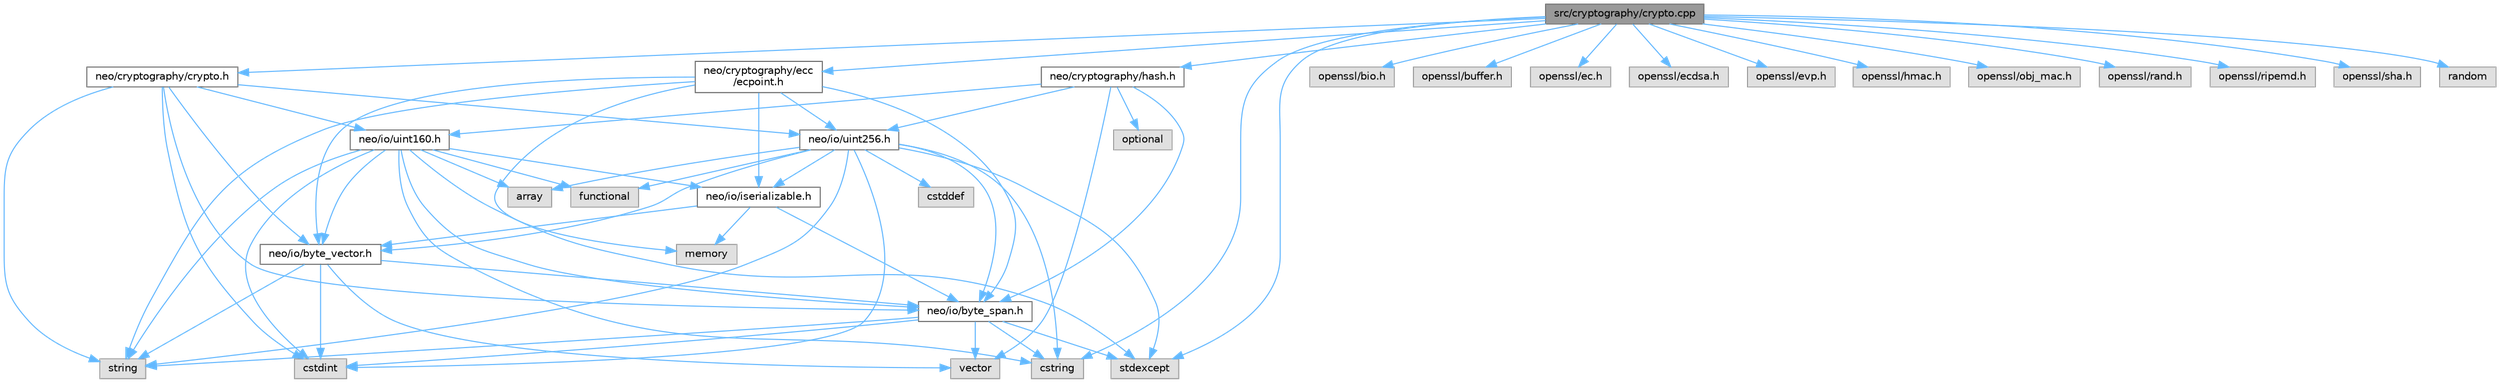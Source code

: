 digraph "src/cryptography/crypto.cpp"
{
 // LATEX_PDF_SIZE
  bgcolor="transparent";
  edge [fontname=Helvetica,fontsize=10,labelfontname=Helvetica,labelfontsize=10];
  node [fontname=Helvetica,fontsize=10,shape=box,height=0.2,width=0.4];
  Node1 [id="Node000001",label="src/cryptography/crypto.cpp",height=0.2,width=0.4,color="gray40", fillcolor="grey60", style="filled", fontcolor="black",tooltip=" "];
  Node1 -> Node2 [id="edge65_Node000001_Node000002",color="steelblue1",style="solid",tooltip=" "];
  Node2 [id="Node000002",label="neo/cryptography/crypto.h",height=0.2,width=0.4,color="grey40", fillcolor="white", style="filled",URL="$crypto_8h.html",tooltip=" "];
  Node2 -> Node3 [id="edge66_Node000002_Node000003",color="steelblue1",style="solid",tooltip=" "];
  Node3 [id="Node000003",label="neo/io/byte_span.h",height=0.2,width=0.4,color="grey40", fillcolor="white", style="filled",URL="$io_2byte__span_8h.html",tooltip=" "];
  Node3 -> Node4 [id="edge67_Node000003_Node000004",color="steelblue1",style="solid",tooltip=" "];
  Node4 [id="Node000004",label="cstdint",height=0.2,width=0.4,color="grey60", fillcolor="#E0E0E0", style="filled",tooltip=" "];
  Node3 -> Node5 [id="edge68_Node000003_Node000005",color="steelblue1",style="solid",tooltip=" "];
  Node5 [id="Node000005",label="cstring",height=0.2,width=0.4,color="grey60", fillcolor="#E0E0E0", style="filled",tooltip=" "];
  Node3 -> Node6 [id="edge69_Node000003_Node000006",color="steelblue1",style="solid",tooltip=" "];
  Node6 [id="Node000006",label="stdexcept",height=0.2,width=0.4,color="grey60", fillcolor="#E0E0E0", style="filled",tooltip=" "];
  Node3 -> Node7 [id="edge70_Node000003_Node000007",color="steelblue1",style="solid",tooltip=" "];
  Node7 [id="Node000007",label="string",height=0.2,width=0.4,color="grey60", fillcolor="#E0E0E0", style="filled",tooltip=" "];
  Node3 -> Node8 [id="edge71_Node000003_Node000008",color="steelblue1",style="solid",tooltip=" "];
  Node8 [id="Node000008",label="vector",height=0.2,width=0.4,color="grey60", fillcolor="#E0E0E0", style="filled",tooltip=" "];
  Node2 -> Node9 [id="edge72_Node000002_Node000009",color="steelblue1",style="solid",tooltip=" "];
  Node9 [id="Node000009",label="neo/io/byte_vector.h",height=0.2,width=0.4,color="grey40", fillcolor="white", style="filled",URL="$io_2byte__vector_8h.html",tooltip=" "];
  Node9 -> Node3 [id="edge73_Node000009_Node000003",color="steelblue1",style="solid",tooltip=" "];
  Node9 -> Node4 [id="edge74_Node000009_Node000004",color="steelblue1",style="solid",tooltip=" "];
  Node9 -> Node7 [id="edge75_Node000009_Node000007",color="steelblue1",style="solid",tooltip=" "];
  Node9 -> Node8 [id="edge76_Node000009_Node000008",color="steelblue1",style="solid",tooltip=" "];
  Node2 -> Node10 [id="edge77_Node000002_Node000010",color="steelblue1",style="solid",tooltip=" "];
  Node10 [id="Node000010",label="neo/io/uint160.h",height=0.2,width=0.4,color="grey40", fillcolor="white", style="filled",URL="$uint160_8h.html",tooltip=" "];
  Node10 -> Node3 [id="edge78_Node000010_Node000003",color="steelblue1",style="solid",tooltip=" "];
  Node10 -> Node9 [id="edge79_Node000010_Node000009",color="steelblue1",style="solid",tooltip=" "];
  Node10 -> Node11 [id="edge80_Node000010_Node000011",color="steelblue1",style="solid",tooltip=" "];
  Node11 [id="Node000011",label="neo/io/iserializable.h",height=0.2,width=0.4,color="grey40", fillcolor="white", style="filled",URL="$iserializable_8h.html",tooltip=" "];
  Node11 -> Node3 [id="edge81_Node000011_Node000003",color="steelblue1",style="solid",tooltip=" "];
  Node11 -> Node9 [id="edge82_Node000011_Node000009",color="steelblue1",style="solid",tooltip=" "];
  Node11 -> Node12 [id="edge83_Node000011_Node000012",color="steelblue1",style="solid",tooltip=" "];
  Node12 [id="Node000012",label="memory",height=0.2,width=0.4,color="grey60", fillcolor="#E0E0E0", style="filled",tooltip=" "];
  Node10 -> Node13 [id="edge84_Node000010_Node000013",color="steelblue1",style="solid",tooltip=" "];
  Node13 [id="Node000013",label="array",height=0.2,width=0.4,color="grey60", fillcolor="#E0E0E0", style="filled",tooltip=" "];
  Node10 -> Node4 [id="edge85_Node000010_Node000004",color="steelblue1",style="solid",tooltip=" "];
  Node10 -> Node5 [id="edge86_Node000010_Node000005",color="steelblue1",style="solid",tooltip=" "];
  Node10 -> Node14 [id="edge87_Node000010_Node000014",color="steelblue1",style="solid",tooltip=" "];
  Node14 [id="Node000014",label="functional",height=0.2,width=0.4,color="grey60", fillcolor="#E0E0E0", style="filled",tooltip=" "];
  Node10 -> Node6 [id="edge88_Node000010_Node000006",color="steelblue1",style="solid",tooltip=" "];
  Node10 -> Node7 [id="edge89_Node000010_Node000007",color="steelblue1",style="solid",tooltip=" "];
  Node2 -> Node15 [id="edge90_Node000002_Node000015",color="steelblue1",style="solid",tooltip=" "];
  Node15 [id="Node000015",label="neo/io/uint256.h",height=0.2,width=0.4,color="grey40", fillcolor="white", style="filled",URL="$uint256_8h.html",tooltip=" "];
  Node15 -> Node3 [id="edge91_Node000015_Node000003",color="steelblue1",style="solid",tooltip=" "];
  Node15 -> Node9 [id="edge92_Node000015_Node000009",color="steelblue1",style="solid",tooltip=" "];
  Node15 -> Node11 [id="edge93_Node000015_Node000011",color="steelblue1",style="solid",tooltip=" "];
  Node15 -> Node13 [id="edge94_Node000015_Node000013",color="steelblue1",style="solid",tooltip=" "];
  Node15 -> Node16 [id="edge95_Node000015_Node000016",color="steelblue1",style="solid",tooltip=" "];
  Node16 [id="Node000016",label="cstddef",height=0.2,width=0.4,color="grey60", fillcolor="#E0E0E0", style="filled",tooltip=" "];
  Node15 -> Node4 [id="edge96_Node000015_Node000004",color="steelblue1",style="solid",tooltip=" "];
  Node15 -> Node5 [id="edge97_Node000015_Node000005",color="steelblue1",style="solid",tooltip=" "];
  Node15 -> Node14 [id="edge98_Node000015_Node000014",color="steelblue1",style="solid",tooltip=" "];
  Node15 -> Node6 [id="edge99_Node000015_Node000006",color="steelblue1",style="solid",tooltip=" "];
  Node15 -> Node7 [id="edge100_Node000015_Node000007",color="steelblue1",style="solid",tooltip=" "];
  Node2 -> Node4 [id="edge101_Node000002_Node000004",color="steelblue1",style="solid",tooltip=" "];
  Node2 -> Node7 [id="edge102_Node000002_Node000007",color="steelblue1",style="solid",tooltip=" "];
  Node1 -> Node17 [id="edge103_Node000001_Node000017",color="steelblue1",style="solid",tooltip=" "];
  Node17 [id="Node000017",label="neo/cryptography/ecc\l/ecpoint.h",height=0.2,width=0.4,color="grey40", fillcolor="white", style="filled",URL="$ecpoint_8h.html",tooltip=" "];
  Node17 -> Node3 [id="edge104_Node000017_Node000003",color="steelblue1",style="solid",tooltip=" "];
  Node17 -> Node9 [id="edge105_Node000017_Node000009",color="steelblue1",style="solid",tooltip=" "];
  Node17 -> Node11 [id="edge106_Node000017_Node000011",color="steelblue1",style="solid",tooltip=" "];
  Node17 -> Node15 [id="edge107_Node000017_Node000015",color="steelblue1",style="solid",tooltip=" "];
  Node17 -> Node12 [id="edge108_Node000017_Node000012",color="steelblue1",style="solid",tooltip=" "];
  Node17 -> Node7 [id="edge109_Node000017_Node000007",color="steelblue1",style="solid",tooltip=" "];
  Node1 -> Node18 [id="edge110_Node000001_Node000018",color="steelblue1",style="solid",tooltip=" "];
  Node18 [id="Node000018",label="neo/cryptography/hash.h",height=0.2,width=0.4,color="grey40", fillcolor="white", style="filled",URL="$hash_8h.html",tooltip=" "];
  Node18 -> Node3 [id="edge111_Node000018_Node000003",color="steelblue1",style="solid",tooltip=" "];
  Node18 -> Node10 [id="edge112_Node000018_Node000010",color="steelblue1",style="solid",tooltip=" "];
  Node18 -> Node15 [id="edge113_Node000018_Node000015",color="steelblue1",style="solid",tooltip=" "];
  Node18 -> Node19 [id="edge114_Node000018_Node000019",color="steelblue1",style="solid",tooltip=" "];
  Node19 [id="Node000019",label="optional",height=0.2,width=0.4,color="grey60", fillcolor="#E0E0E0", style="filled",tooltip=" "];
  Node18 -> Node8 [id="edge115_Node000018_Node000008",color="steelblue1",style="solid",tooltip=" "];
  Node1 -> Node20 [id="edge116_Node000001_Node000020",color="steelblue1",style="solid",tooltip=" "];
  Node20 [id="Node000020",label="openssl/bio.h",height=0.2,width=0.4,color="grey60", fillcolor="#E0E0E0", style="filled",tooltip=" "];
  Node1 -> Node21 [id="edge117_Node000001_Node000021",color="steelblue1",style="solid",tooltip=" "];
  Node21 [id="Node000021",label="openssl/buffer.h",height=0.2,width=0.4,color="grey60", fillcolor="#E0E0E0", style="filled",tooltip=" "];
  Node1 -> Node22 [id="edge118_Node000001_Node000022",color="steelblue1",style="solid",tooltip=" "];
  Node22 [id="Node000022",label="openssl/ec.h",height=0.2,width=0.4,color="grey60", fillcolor="#E0E0E0", style="filled",tooltip=" "];
  Node1 -> Node23 [id="edge119_Node000001_Node000023",color="steelblue1",style="solid",tooltip=" "];
  Node23 [id="Node000023",label="openssl/ecdsa.h",height=0.2,width=0.4,color="grey60", fillcolor="#E0E0E0", style="filled",tooltip=" "];
  Node1 -> Node24 [id="edge120_Node000001_Node000024",color="steelblue1",style="solid",tooltip=" "];
  Node24 [id="Node000024",label="openssl/evp.h",height=0.2,width=0.4,color="grey60", fillcolor="#E0E0E0", style="filled",tooltip=" "];
  Node1 -> Node25 [id="edge121_Node000001_Node000025",color="steelblue1",style="solid",tooltip=" "];
  Node25 [id="Node000025",label="openssl/hmac.h",height=0.2,width=0.4,color="grey60", fillcolor="#E0E0E0", style="filled",tooltip=" "];
  Node1 -> Node26 [id="edge122_Node000001_Node000026",color="steelblue1",style="solid",tooltip=" "];
  Node26 [id="Node000026",label="openssl/obj_mac.h",height=0.2,width=0.4,color="grey60", fillcolor="#E0E0E0", style="filled",tooltip=" "];
  Node1 -> Node27 [id="edge123_Node000001_Node000027",color="steelblue1",style="solid",tooltip=" "];
  Node27 [id="Node000027",label="openssl/rand.h",height=0.2,width=0.4,color="grey60", fillcolor="#E0E0E0", style="filled",tooltip=" "];
  Node1 -> Node28 [id="edge124_Node000001_Node000028",color="steelblue1",style="solid",tooltip=" "];
  Node28 [id="Node000028",label="openssl/ripemd.h",height=0.2,width=0.4,color="grey60", fillcolor="#E0E0E0", style="filled",tooltip=" "];
  Node1 -> Node29 [id="edge125_Node000001_Node000029",color="steelblue1",style="solid",tooltip=" "];
  Node29 [id="Node000029",label="openssl/sha.h",height=0.2,width=0.4,color="grey60", fillcolor="#E0E0E0", style="filled",tooltip=" "];
  Node1 -> Node5 [id="edge126_Node000001_Node000005",color="steelblue1",style="solid",tooltip=" "];
  Node1 -> Node30 [id="edge127_Node000001_Node000030",color="steelblue1",style="solid",tooltip=" "];
  Node30 [id="Node000030",label="random",height=0.2,width=0.4,color="grey60", fillcolor="#E0E0E0", style="filled",tooltip=" "];
  Node1 -> Node6 [id="edge128_Node000001_Node000006",color="steelblue1",style="solid",tooltip=" "];
}
